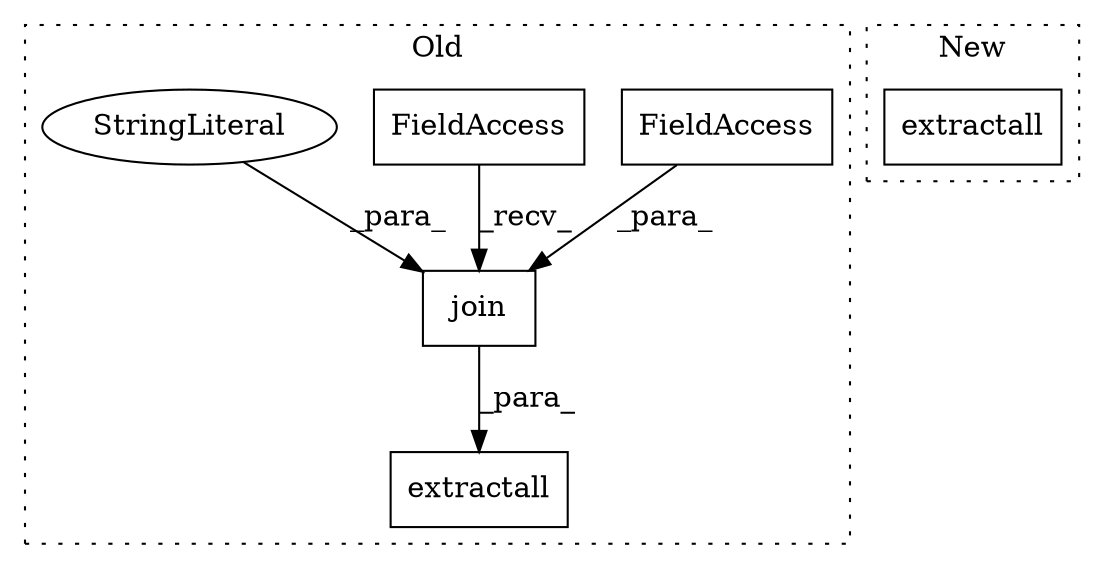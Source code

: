 digraph G {
subgraph cluster0 {
1 [label="join" a="32" s="8118,8151" l="5,1" shape="box"];
3 [label="FieldAccess" a="22" s="8123" l="17" shape="box"];
4 [label="FieldAccess" a="22" s="8110" l="7" shape="box"];
5 [label="StringLiteral" a="45" s="8141" l="10" shape="ellipse"];
6 [label="extractall" a="32" s="8099,8152" l="11,1" shape="box"];
label = "Old";
style="dotted";
}
subgraph cluster1 {
2 [label="extractall" a="32" s="8287,8307" l="11,1" shape="box"];
label = "New";
style="dotted";
}
1 -> 6 [label="_para_"];
3 -> 1 [label="_para_"];
4 -> 1 [label="_recv_"];
5 -> 1 [label="_para_"];
}
